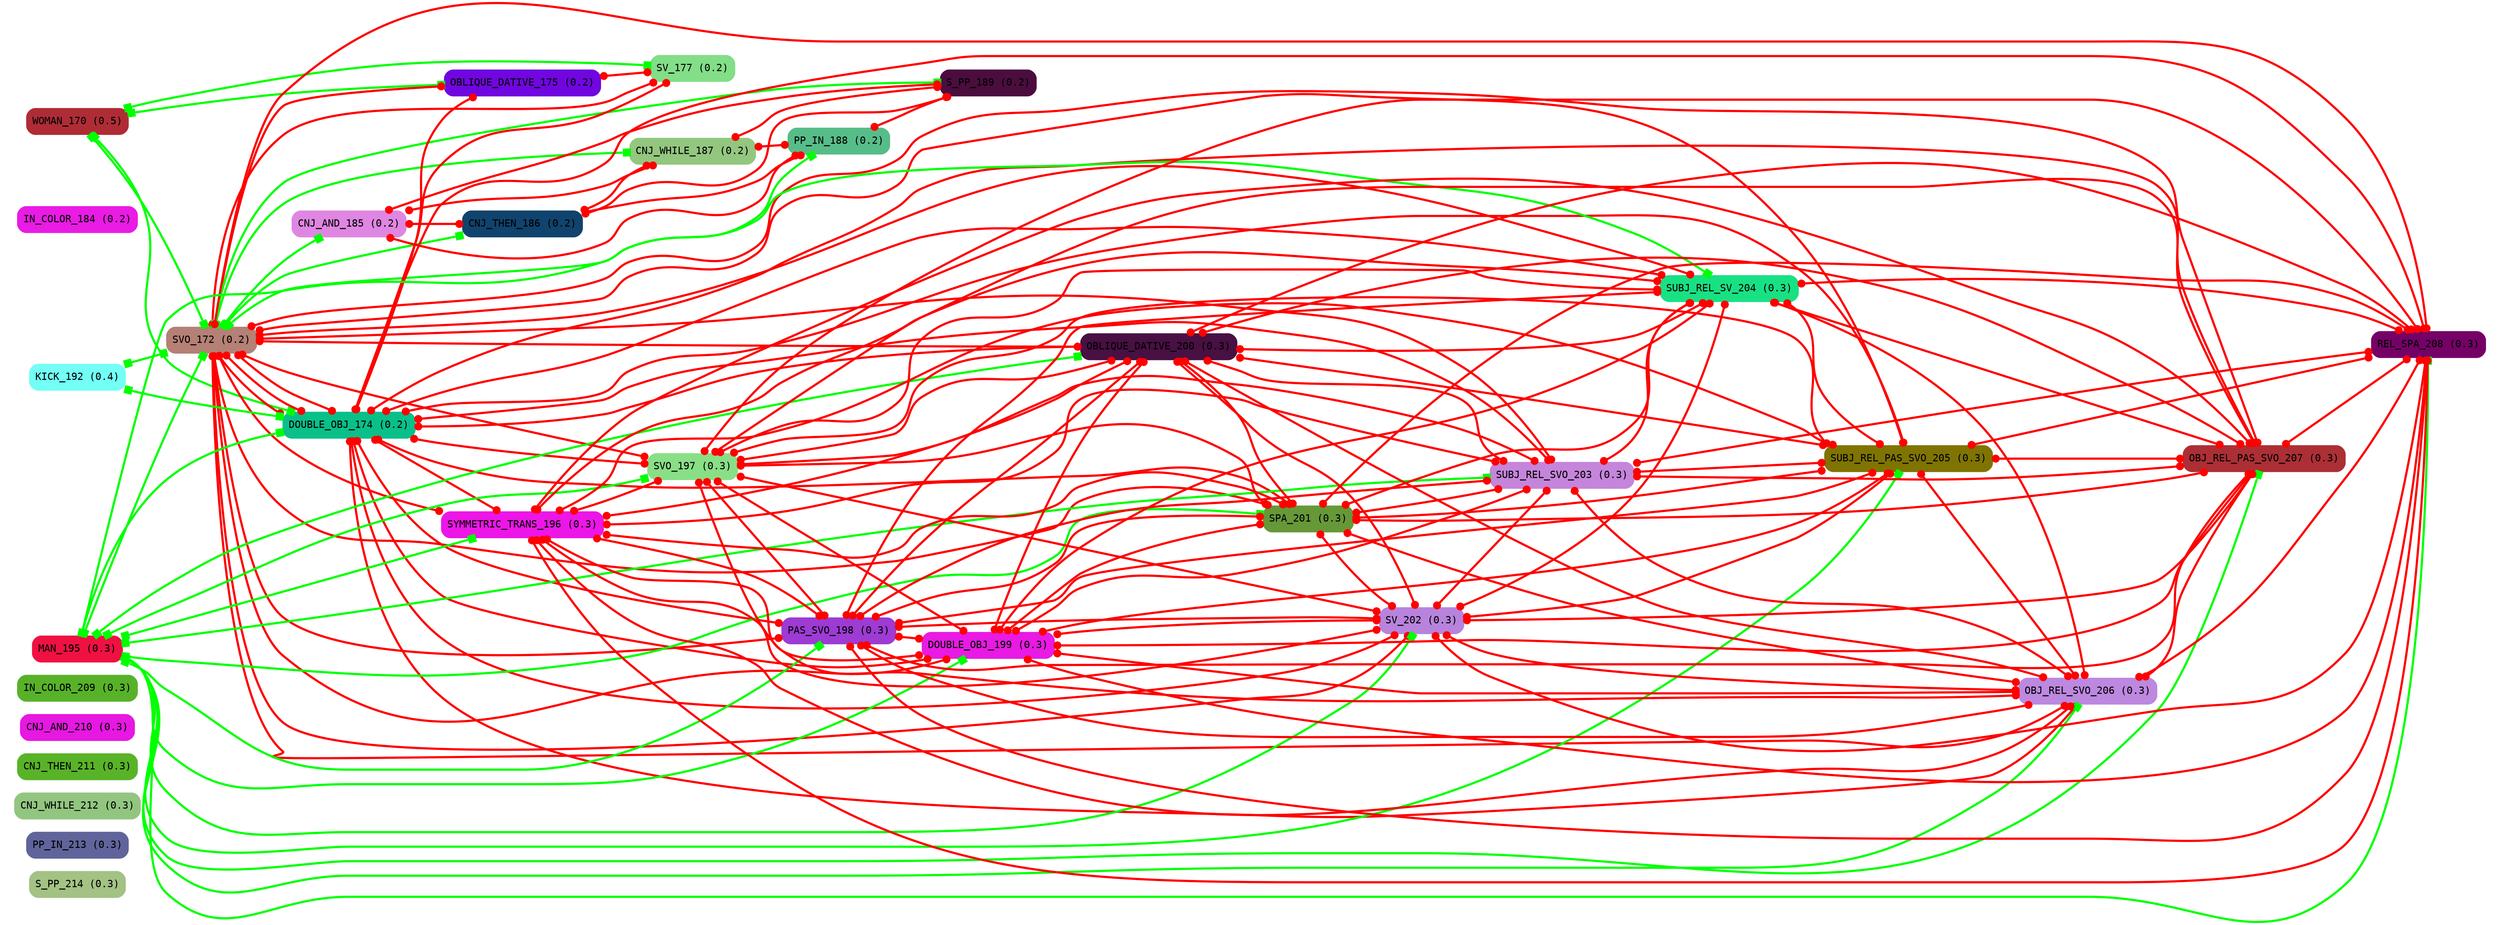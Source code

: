 digraph Grammatical_WM_C_concise {
rankdir=LR;
style=rounded;
labeljust=l;
compound=true;
subgraph cluster_C2_cluster {
color=white;
label="";
fill=white;
WOMAN_170 [shape=box, fontname=consolas, fontsize=14, fillcolor="#af2c36", color="#af2c36", style="filled, rounded", label=<<FONT FACE="consolas">WOMAN_170 (0.5)</FONT>>];
SVO_172 [shape=box, fontname=consolas, fontsize=14, fillcolor="#b58075", color="#b58075", style="filled, rounded", label=<<FONT FACE="consolas">SVO_172 (0.2)</FONT>>];
DOUBLE_OBJ_174 [shape=box, fontname=consolas, fontsize=14, fillcolor="#09c08a", color="#09c08a", style="filled, rounded", label=<<FONT FACE="consolas">DOUBLE_OBJ_174 (0.2)</FONT>>];
OBLIQUE_DATIVE_175 [shape=box, fontname=consolas, fontsize=14, fillcolor="#7006e0", color="#7006e0", style="filled, rounded", label=<<FONT FACE="consolas">OBLIQUE_DATIVE_175 (0.2)</FONT>>];
SV_177 [shape=box, fontname=consolas, fontsize=14, fillcolor="#82de87", color="#82de87", style="filled, rounded", label=<<FONT FACE="consolas">SV_177 (0.2)</FONT>>];
IN_COLOR_184 [shape=box, fontname=consolas, fontsize=14, fillcolor="#e91be4", color="#e91be4", style="filled, rounded", label=<<FONT FACE="consolas">IN_COLOR_184 (0.2)</FONT>>];
CNJ_AND_185 [shape=box, fontname=consolas, fontsize=14, fillcolor="#df86e2", color="#df86e2", style="filled, rounded", label=<<FONT FACE="consolas">CNJ_AND_185 (0.2)</FONT>>];
CNJ_THEN_186 [shape=box, fontname=consolas, fontsize=14, fillcolor="#10436d", color="#10436d", style="filled, rounded", label=<<FONT FACE="consolas">CNJ_THEN_186 (0.2)</FONT>>];
CNJ_WHILE_187 [shape=box, fontname=consolas, fontsize=14, fillcolor="#93c77f", color="#93c77f", style="filled, rounded", label=<<FONT FACE="consolas">CNJ_WHILE_187 (0.2)</FONT>>];
PP_IN_188 [shape=box, fontname=consolas, fontsize=14, fillcolor="#57bd88", color="#57bd88", style="filled, rounded", label=<<FONT FACE="consolas">PP_IN_188 (0.2)</FONT>>];
S_PP_189 [shape=box, fontname=consolas, fontsize=14, fillcolor="#4b0d3e", color="#4b0d3e", style="filled, rounded", label=<<FONT FACE="consolas">S_PP_189 (0.2)</FONT>>];
KICK_192 [shape=box, fontname=consolas, fontsize=14, fillcolor="#73fef6", color="#73fef6", style="filled, rounded", label=<<FONT FACE="consolas">KICK_192 (0.4)</FONT>>];
MAN_195 [shape=box, fontname=consolas, fontsize=14, fillcolor="#ef1142", color="#ef1142", style="filled, rounded", label=<<FONT FACE="consolas">MAN_195 (0.3)</FONT>>];
SYMMETRIC_TRANS_196 [shape=box, fontname=consolas, fontsize=14, fillcolor="#ec16e7", color="#ec16e7", style="filled, rounded", label=<<FONT FACE="consolas">SYMMETRIC_TRANS_196 (0.3)</FONT>>];
SVO_197 [shape=box, fontname=consolas, fontsize=14, fillcolor="#89df86", color="#89df86", style="filled, rounded", label=<<FONT FACE="consolas">SVO_197 (0.3)</FONT>>];
PAS_SVO_198 [shape=box, fontname=consolas, fontsize=14, fillcolor="#9d3bd4", color="#9d3bd4", style="filled, rounded", label=<<FONT FACE="consolas">PAS_SVO_198 (0.3)</FONT>>];
DOUBLE_OBJ_199 [shape=box, fontname=consolas, fontsize=14, fillcolor="#e81ae3", color="#e81ae3", style="filled, rounded", label=<<FONT FACE="consolas">DOUBLE_OBJ_199 (0.3)</FONT>>];
OBLIQUE_DATIVE_200 [shape=box, fontname=consolas, fontsize=14, fillcolor="#481043", color="#481043", style="filled, rounded", label=<<FONT FACE="consolas">OBLIQUE_DATIVE_200 (0.3)</FONT>>];
SPA_201 [shape=box, fontname=consolas, fontsize=14, fillcolor="#669838", color="#669838", style="filled, rounded", label=<<FONT FACE="consolas">SPA_201 (0.3)</FONT>>];
SV_202 [shape=box, fontname=consolas, fontsize=14, fillcolor="#b883dd", color="#b883dd", style="filled, rounded", label=<<FONT FACE="consolas">SV_202 (0.3)</FONT>>];
SUBJ_REL_SVO_203 [shape=box, fontname=consolas, fontsize=14, fillcolor="#c585db", color="#c585db", style="filled, rounded", label=<<FONT FACE="consolas">SUBJ_REL_SVO_203 (0.3)</FONT>>];
SUBJ_REL_SV_204 [shape=box, fontname=consolas, fontsize=14, fillcolor="#18e184", color="#18e184", style="filled, rounded", label=<<FONT FACE="consolas">SUBJ_REL_SV_204 (0.3)</FONT>>];
SUBJ_REL_PAS_SVO_205 [shape=box, fontname=consolas, fontsize=14, fillcolor="#7f7402", color="#7f7402", style="filled, rounded", label=<<FONT FACE="consolas">SUBJ_REL_PAS_SVO_205 (0.3)</FONT>>];
OBJ_REL_SVO_206 [shape=box, fontname=consolas, fontsize=14, fillcolor="#bd88e0", color="#bd88e0", style="filled, rounded", label=<<FONT FACE="consolas">OBJ_REL_SVO_206 (0.3)</FONT>>];
OBJ_REL_PAS_SVO_207 [shape=box, fontname=consolas, fontsize=14, fillcolor="#ac2f35", color="#ac2f35", style="filled, rounded", label=<<FONT FACE="consolas">OBJ_REL_PAS_SVO_207 (0.3)</FONT>>];
REL_SPA_208 [shape=box, fontname=consolas, fontsize=14, fillcolor="#750167", color="#750167", style="filled, rounded", label=<<FONT FACE="consolas">REL_SPA_208 (0.3)</FONT>>];
IN_COLOR_209 [shape=box, fontname=consolas, fontsize=14, fillcolor="#58b229", color="#58b229", style="filled, rounded", label=<<FONT FACE="consolas">IN_COLOR_209 (0.3)</FONT>>];
CNJ_AND_210 [shape=box, fontname=consolas, fontsize=14, fillcolor="#e618e1", color="#e618e1", style="filled, rounded", label=<<FONT FACE="consolas">CNJ_AND_210 (0.3)</FONT>>];
CNJ_THEN_211 [shape=box, fontname=consolas, fontsize=14, fillcolor="#59b328", color="#59b328", style="filled, rounded", label=<<FONT FACE="consolas">CNJ_THEN_211 (0.3)</FONT>>];
CNJ_WHILE_212 [shape=box, fontname=consolas, fontsize=14, fillcolor="#92c680", color="#92c680", style="filled, rounded", label=<<FONT FACE="consolas">CNJ_WHILE_212 (0.3)</FONT>>];
PP_IN_213 [shape=box, fontname=consolas, fontsize=14, fillcolor="#60649a", color="#60649a", style="filled, rounded", label=<<FONT FACE="consolas">PP_IN_213 (0.3)</FONT>>];
S_PP_214 [shape=box, fontname=consolas, fontsize=14, fillcolor="#a3c284", color="#a3c284", style="filled, rounded", label=<<FONT FACE="consolas">S_PP_214 (0.3)</FONT>>];
WOMAN_170 -> SVO_172  [arrowhead=box, splines=spline, color=green, arrowtail=box, dir=both, penwidth=3];
WOMAN_170 -> DOUBLE_OBJ_174  [arrowhead=box, splines=spline, color=green, arrowtail=box, dir=both, penwidth=3];
WOMAN_170 -> OBLIQUE_DATIVE_175  [arrowhead=box, splines=spline, color=green, arrowtail=box, dir=both, penwidth=3];
WOMAN_170 -> SV_177  [arrowhead=box, splines=spline, color=green, arrowtail=box, dir=both, penwidth=3];
KICK_192 -> SVO_172  [arrowhead=box, splines=spline, color=green, arrowtail=box, dir=both, penwidth=3];
KICK_192 -> DOUBLE_OBJ_174  [arrowhead=box, splines=spline, color=green, arrowtail=box, dir=both, penwidth=3];
MAN_195 -> SVO_172  [arrowhead=box, splines=spline, color=green, arrowtail=box, dir=both, penwidth=3];
MAN_195 -> DOUBLE_OBJ_174  [arrowhead=box, splines=spline, color=green, arrowtail=box, dir=both, penwidth=3];
MAN_195 -> SYMMETRIC_TRANS_196  [arrowhead=box, splines=spline, color=green, arrowtail=box, dir=both, penwidth=3];
MAN_195 -> SVO_197  [arrowhead=box, splines=spline, color=green, arrowtail=box, dir=both, penwidth=3];
MAN_195 -> PAS_SVO_198  [arrowhead=box, splines=spline, color=green, arrowtail=box, dir=both, penwidth=3];
MAN_195 -> DOUBLE_OBJ_199  [arrowhead=box, splines=spline, color=green, arrowtail=box, dir=both, penwidth=3];
MAN_195 -> OBLIQUE_DATIVE_200  [arrowhead=box, splines=spline, color=green, arrowtail=box, dir=both, penwidth=3];
MAN_195 -> SPA_201  [arrowhead=box, splines=spline, color=green, arrowtail=box, dir=both, penwidth=3];
MAN_195 -> SV_202  [arrowhead=box, splines=spline, color=green, arrowtail=box, dir=both, penwidth=3];
MAN_195 -> SUBJ_REL_SVO_203  [arrowhead=box, splines=spline, color=green, arrowtail=box, dir=both, penwidth=3];
MAN_195 -> SUBJ_REL_SV_204  [arrowhead=box, splines=spline, color=green, arrowtail=box, dir=both, penwidth=3];
MAN_195 -> SUBJ_REL_PAS_SVO_205  [arrowhead=box, splines=spline, color=green, arrowtail=box, dir=both, penwidth=3];
MAN_195 -> OBJ_REL_SVO_206  [arrowhead=box, splines=spline, color=green, arrowtail=box, dir=both, penwidth=3];
MAN_195 -> OBJ_REL_PAS_SVO_207  [arrowhead=box, splines=spline, color=green, arrowtail=box, dir=both, penwidth=3];
MAN_195 -> REL_SPA_208  [arrowhead=box, splines=spline, color=green, arrowtail=box, dir=both, penwidth=3];
SVO_172 -> CNJ_AND_185  [arrowhead=box, splines=spline, color=green, arrowtail=box, dir=both, penwidth=3];
SVO_172 -> CNJ_THEN_186  [arrowhead=box, splines=spline, color=green, arrowtail=box, dir=both, penwidth=3];
SVO_172 -> CNJ_WHILE_187  [arrowhead=box, splines=spline, color=green, arrowtail=box, dir=both, penwidth=3];
SVO_172 -> PP_IN_188  [arrowhead=box, splines=spline, color=green, arrowtail=box, dir=both, penwidth=3];
SVO_172 -> S_PP_189  [arrowhead=box, splines=spline, color=green, arrowtail=box, dir=both, penwidth=3];
SVO_172 -> DOUBLE_OBJ_174  [arrowhead=dot, splines=spline, color=red, arrowtail=dot, dir=both, penwidth=3];
SVO_172 -> OBLIQUE_DATIVE_175  [arrowhead=dot, splines=spline, color=red, arrowtail=dot, dir=both, penwidth=3];
SVO_172 -> SV_177  [arrowhead=dot, splines=spline, color=red, arrowtail=dot, dir=both, penwidth=3];
DOUBLE_OBJ_174 -> OBLIQUE_DATIVE_175  [arrowhead=dot, splines=spline, color=red, arrowtail=dot, dir=both, penwidth=3];
DOUBLE_OBJ_174 -> SV_177  [arrowhead=dot, splines=spline, color=red, arrowtail=dot, dir=both, penwidth=3];
OBLIQUE_DATIVE_175 -> SV_177  [arrowhead=dot, splines=spline, color=red, arrowtail=dot, dir=both, penwidth=3];
SVO_172 -> DOUBLE_OBJ_174  [arrowhead=dot, splines=spline, color=red, arrowtail=dot, dir=both, penwidth=3];
SVO_172 -> DOUBLE_OBJ_174  [arrowhead=dot, splines=spline, color=red, arrowtail=dot, dir=both, penwidth=3];
SVO_172 -> SYMMETRIC_TRANS_196  [arrowhead=dot, splines=spline, color=red, arrowtail=dot, dir=both, penwidth=3];
SVO_172 -> SVO_197  [arrowhead=dot, splines=spline, color=red, arrowtail=dot, dir=both, penwidth=3];
SVO_172 -> PAS_SVO_198  [arrowhead=dot, splines=spline, color=red, arrowtail=dot, dir=both, penwidth=3];
SVO_172 -> DOUBLE_OBJ_199  [arrowhead=dot, splines=spline, color=red, arrowtail=dot, dir=both, penwidth=3];
SVO_172 -> OBLIQUE_DATIVE_200  [arrowhead=dot, splines=spline, color=red, arrowtail=dot, dir=both, penwidth=3];
SVO_172 -> SPA_201  [arrowhead=dot, splines=spline, color=red, arrowtail=dot, dir=both, penwidth=3];
SVO_172 -> SV_202  [arrowhead=dot, splines=spline, color=red, arrowtail=dot, dir=both, penwidth=3];
SVO_172 -> SUBJ_REL_SVO_203  [arrowhead=dot, splines=spline, color=red, arrowtail=dot, dir=both, penwidth=3];
SVO_172 -> SUBJ_REL_SV_204  [arrowhead=dot, splines=spline, color=red, arrowtail=dot, dir=both, penwidth=3];
SVO_172 -> SUBJ_REL_PAS_SVO_205  [arrowhead=dot, splines=spline, color=red, arrowtail=dot, dir=both, penwidth=3];
SVO_172 -> OBJ_REL_SVO_206  [arrowhead=dot, splines=spline, color=red, arrowtail=dot, dir=both, penwidth=3];
SVO_172 -> OBJ_REL_PAS_SVO_207  [arrowhead=dot, splines=spline, color=red, arrowtail=dot, dir=both, penwidth=3];
SVO_172 -> REL_SPA_208  [arrowhead=dot, splines=spline, color=red, arrowtail=dot, dir=both, penwidth=3];
DOUBLE_OBJ_174 -> SYMMETRIC_TRANS_196  [arrowhead=dot, splines=spline, color=red, arrowtail=dot, dir=both, penwidth=3];
DOUBLE_OBJ_174 -> SVO_197  [arrowhead=dot, splines=spline, color=red, arrowtail=dot, dir=both, penwidth=3];
DOUBLE_OBJ_174 -> PAS_SVO_198  [arrowhead=dot, splines=spline, color=red, arrowtail=dot, dir=both, penwidth=3];
DOUBLE_OBJ_174 -> DOUBLE_OBJ_199  [arrowhead=dot, splines=spline, color=red, arrowtail=dot, dir=both, penwidth=3];
DOUBLE_OBJ_174 -> OBLIQUE_DATIVE_200  [arrowhead=dot, splines=spline, color=red, arrowtail=dot, dir=both, penwidth=3];
DOUBLE_OBJ_174 -> SPA_201  [arrowhead=dot, splines=spline, color=red, arrowtail=dot, dir=both, penwidth=3];
DOUBLE_OBJ_174 -> SV_202  [arrowhead=dot, splines=spline, color=red, arrowtail=dot, dir=both, penwidth=3];
DOUBLE_OBJ_174 -> SUBJ_REL_SVO_203  [arrowhead=dot, splines=spline, color=red, arrowtail=dot, dir=both, penwidth=3];
DOUBLE_OBJ_174 -> SUBJ_REL_SV_204  [arrowhead=dot, splines=spline, color=red, arrowtail=dot, dir=both, penwidth=3];
DOUBLE_OBJ_174 -> SUBJ_REL_PAS_SVO_205  [arrowhead=dot, splines=spline, color=red, arrowtail=dot, dir=both, penwidth=3];
DOUBLE_OBJ_174 -> OBJ_REL_SVO_206  [arrowhead=dot, splines=spline, color=red, arrowtail=dot, dir=both, penwidth=3];
DOUBLE_OBJ_174 -> OBJ_REL_PAS_SVO_207  [arrowhead=dot, splines=spline, color=red, arrowtail=dot, dir=both, penwidth=3];
DOUBLE_OBJ_174 -> REL_SPA_208  [arrowhead=dot, splines=spline, color=red, arrowtail=dot, dir=both, penwidth=3];
SYMMETRIC_TRANS_196 -> SVO_197  [arrowhead=dot, splines=spline, color=red, arrowtail=dot, dir=both, penwidth=3];
SYMMETRIC_TRANS_196 -> PAS_SVO_198  [arrowhead=dot, splines=spline, color=red, arrowtail=dot, dir=both, penwidth=3];
SYMMETRIC_TRANS_196 -> DOUBLE_OBJ_199  [arrowhead=dot, splines=spline, color=red, arrowtail=dot, dir=both, penwidth=3];
SYMMETRIC_TRANS_196 -> OBLIQUE_DATIVE_200  [arrowhead=dot, splines=spline, color=red, arrowtail=dot, dir=both, penwidth=3];
SYMMETRIC_TRANS_196 -> SPA_201  [arrowhead=dot, splines=spline, color=red, arrowtail=dot, dir=both, penwidth=3];
SYMMETRIC_TRANS_196 -> SV_202  [arrowhead=dot, splines=spline, color=red, arrowtail=dot, dir=both, penwidth=3];
SYMMETRIC_TRANS_196 -> SUBJ_REL_SVO_203  [arrowhead=dot, splines=spline, color=red, arrowtail=dot, dir=both, penwidth=3];
SYMMETRIC_TRANS_196 -> SUBJ_REL_SV_204  [arrowhead=dot, splines=spline, color=red, arrowtail=dot, dir=both, penwidth=3];
SYMMETRIC_TRANS_196 -> SUBJ_REL_PAS_SVO_205  [arrowhead=dot, splines=spline, color=red, arrowtail=dot, dir=both, penwidth=3];
SYMMETRIC_TRANS_196 -> OBJ_REL_SVO_206  [arrowhead=dot, splines=spline, color=red, arrowtail=dot, dir=both, penwidth=3];
SYMMETRIC_TRANS_196 -> OBJ_REL_PAS_SVO_207  [arrowhead=dot, splines=spline, color=red, arrowtail=dot, dir=both, penwidth=3];
SYMMETRIC_TRANS_196 -> REL_SPA_208  [arrowhead=dot, splines=spline, color=red, arrowtail=dot, dir=both, penwidth=3];
SVO_197 -> PAS_SVO_198  [arrowhead=dot, splines=spline, color=red, arrowtail=dot, dir=both, penwidth=3];
SVO_197 -> DOUBLE_OBJ_199  [arrowhead=dot, splines=spline, color=red, arrowtail=dot, dir=both, penwidth=3];
SVO_197 -> OBLIQUE_DATIVE_200  [arrowhead=dot, splines=spline, color=red, arrowtail=dot, dir=both, penwidth=3];
SVO_197 -> SPA_201  [arrowhead=dot, splines=spline, color=red, arrowtail=dot, dir=both, penwidth=3];
SVO_197 -> SV_202  [arrowhead=dot, splines=spline, color=red, arrowtail=dot, dir=both, penwidth=3];
SVO_197 -> SUBJ_REL_SVO_203  [arrowhead=dot, splines=spline, color=red, arrowtail=dot, dir=both, penwidth=3];
SVO_197 -> SUBJ_REL_SV_204  [arrowhead=dot, splines=spline, color=red, arrowtail=dot, dir=both, penwidth=3];
SVO_197 -> SUBJ_REL_PAS_SVO_205  [arrowhead=dot, splines=spline, color=red, arrowtail=dot, dir=both, penwidth=3];
SVO_197 -> OBJ_REL_SVO_206  [arrowhead=dot, splines=spline, color=red, arrowtail=dot, dir=both, penwidth=3];
SVO_197 -> OBJ_REL_PAS_SVO_207  [arrowhead=dot, splines=spline, color=red, arrowtail=dot, dir=both, penwidth=3];
SVO_197 -> REL_SPA_208  [arrowhead=dot, splines=spline, color=red, arrowtail=dot, dir=both, penwidth=3];
PAS_SVO_198 -> DOUBLE_OBJ_199  [arrowhead=dot, splines=spline, color=red, arrowtail=dot, dir=both, penwidth=3];
PAS_SVO_198 -> OBLIQUE_DATIVE_200  [arrowhead=dot, splines=spline, color=red, arrowtail=dot, dir=both, penwidth=3];
PAS_SVO_198 -> SPA_201  [arrowhead=dot, splines=spline, color=red, arrowtail=dot, dir=both, penwidth=3];
PAS_SVO_198 -> SV_202  [arrowhead=dot, splines=spline, color=red, arrowtail=dot, dir=both, penwidth=3];
PAS_SVO_198 -> SUBJ_REL_SVO_203  [arrowhead=dot, splines=spline, color=red, arrowtail=dot, dir=both, penwidth=3];
PAS_SVO_198 -> SUBJ_REL_SV_204  [arrowhead=dot, splines=spline, color=red, arrowtail=dot, dir=both, penwidth=3];
PAS_SVO_198 -> SUBJ_REL_PAS_SVO_205  [arrowhead=dot, splines=spline, color=red, arrowtail=dot, dir=both, penwidth=3];
PAS_SVO_198 -> OBJ_REL_SVO_206  [arrowhead=dot, splines=spline, color=red, arrowtail=dot, dir=both, penwidth=3];
PAS_SVO_198 -> OBJ_REL_PAS_SVO_207  [arrowhead=dot, splines=spline, color=red, arrowtail=dot, dir=both, penwidth=3];
PAS_SVO_198 -> REL_SPA_208  [arrowhead=dot, splines=spline, color=red, arrowtail=dot, dir=both, penwidth=3];
DOUBLE_OBJ_199 -> OBLIQUE_DATIVE_200  [arrowhead=dot, splines=spline, color=red, arrowtail=dot, dir=both, penwidth=3];
DOUBLE_OBJ_199 -> SPA_201  [arrowhead=dot, splines=spline, color=red, arrowtail=dot, dir=both, penwidth=3];
DOUBLE_OBJ_199 -> SV_202  [arrowhead=dot, splines=spline, color=red, arrowtail=dot, dir=both, penwidth=3];
DOUBLE_OBJ_199 -> SUBJ_REL_SVO_203  [arrowhead=dot, splines=spline, color=red, arrowtail=dot, dir=both, penwidth=3];
DOUBLE_OBJ_199 -> SUBJ_REL_SV_204  [arrowhead=dot, splines=spline, color=red, arrowtail=dot, dir=both, penwidth=3];
DOUBLE_OBJ_199 -> SUBJ_REL_PAS_SVO_205  [arrowhead=dot, splines=spline, color=red, arrowtail=dot, dir=both, penwidth=3];
DOUBLE_OBJ_199 -> OBJ_REL_SVO_206  [arrowhead=dot, splines=spline, color=red, arrowtail=dot, dir=both, penwidth=3];
DOUBLE_OBJ_199 -> OBJ_REL_PAS_SVO_207  [arrowhead=dot, splines=spline, color=red, arrowtail=dot, dir=both, penwidth=3];
DOUBLE_OBJ_199 -> REL_SPA_208  [arrowhead=dot, splines=spline, color=red, arrowtail=dot, dir=both, penwidth=3];
OBLIQUE_DATIVE_200 -> SPA_201  [arrowhead=dot, splines=spline, color=red, arrowtail=dot, dir=both, penwidth=3];
OBLIQUE_DATIVE_200 -> SV_202  [arrowhead=dot, splines=spline, color=red, arrowtail=dot, dir=both, penwidth=3];
OBLIQUE_DATIVE_200 -> SUBJ_REL_SVO_203  [arrowhead=dot, splines=spline, color=red, arrowtail=dot, dir=both, penwidth=3];
OBLIQUE_DATIVE_200 -> SUBJ_REL_SV_204  [arrowhead=dot, splines=spline, color=red, arrowtail=dot, dir=both, penwidth=3];
OBLIQUE_DATIVE_200 -> SUBJ_REL_PAS_SVO_205  [arrowhead=dot, splines=spline, color=red, arrowtail=dot, dir=both, penwidth=3];
OBLIQUE_DATIVE_200 -> OBJ_REL_SVO_206  [arrowhead=dot, splines=spline, color=red, arrowtail=dot, dir=both, penwidth=3];
OBLIQUE_DATIVE_200 -> OBJ_REL_PAS_SVO_207  [arrowhead=dot, splines=spline, color=red, arrowtail=dot, dir=both, penwidth=3];
OBLIQUE_DATIVE_200 -> REL_SPA_208  [arrowhead=dot, splines=spline, color=red, arrowtail=dot, dir=both, penwidth=3];
SPA_201 -> SV_202  [arrowhead=dot, splines=spline, color=red, arrowtail=dot, dir=both, penwidth=3];
SPA_201 -> SUBJ_REL_SVO_203  [arrowhead=dot, splines=spline, color=red, arrowtail=dot, dir=both, penwidth=3];
SPA_201 -> SUBJ_REL_SV_204  [arrowhead=dot, splines=spline, color=red, arrowtail=dot, dir=both, penwidth=3];
SPA_201 -> SUBJ_REL_PAS_SVO_205  [arrowhead=dot, splines=spline, color=red, arrowtail=dot, dir=both, penwidth=3];
SPA_201 -> OBJ_REL_SVO_206  [arrowhead=dot, splines=spline, color=red, arrowtail=dot, dir=both, penwidth=3];
SPA_201 -> OBJ_REL_PAS_SVO_207  [arrowhead=dot, splines=spline, color=red, arrowtail=dot, dir=both, penwidth=3];
SPA_201 -> REL_SPA_208  [arrowhead=dot, splines=spline, color=red, arrowtail=dot, dir=both, penwidth=3];
SV_202 -> SUBJ_REL_SVO_203  [arrowhead=dot, splines=spline, color=red, arrowtail=dot, dir=both, penwidth=3];
SV_202 -> SUBJ_REL_SV_204  [arrowhead=dot, splines=spline, color=red, arrowtail=dot, dir=both, penwidth=3];
SV_202 -> SUBJ_REL_PAS_SVO_205  [arrowhead=dot, splines=spline, color=red, arrowtail=dot, dir=both, penwidth=3];
SV_202 -> OBJ_REL_SVO_206  [arrowhead=dot, splines=spline, color=red, arrowtail=dot, dir=both, penwidth=3];
SV_202 -> OBJ_REL_PAS_SVO_207  [arrowhead=dot, splines=spline, color=red, arrowtail=dot, dir=both, penwidth=3];
SV_202 -> REL_SPA_208  [arrowhead=dot, splines=spline, color=red, arrowtail=dot, dir=both, penwidth=3];
SUBJ_REL_SVO_203 -> SUBJ_REL_SV_204  [arrowhead=dot, splines=spline, color=red, arrowtail=dot, dir=both, penwidth=3];
SUBJ_REL_SVO_203 -> SUBJ_REL_PAS_SVO_205  [arrowhead=dot, splines=spline, color=red, arrowtail=dot, dir=both, penwidth=3];
SUBJ_REL_SVO_203 -> OBJ_REL_SVO_206  [arrowhead=dot, splines=spline, color=red, arrowtail=dot, dir=both, penwidth=3];
SUBJ_REL_SVO_203 -> OBJ_REL_PAS_SVO_207  [arrowhead=dot, splines=spline, color=red, arrowtail=dot, dir=both, penwidth=3];
SUBJ_REL_SVO_203 -> REL_SPA_208  [arrowhead=dot, splines=spline, color=red, arrowtail=dot, dir=both, penwidth=3];
SUBJ_REL_SV_204 -> SUBJ_REL_PAS_SVO_205  [arrowhead=dot, splines=spline, color=red, arrowtail=dot, dir=both, penwidth=3];
SUBJ_REL_SV_204 -> OBJ_REL_SVO_206  [arrowhead=dot, splines=spline, color=red, arrowtail=dot, dir=both, penwidth=3];
SUBJ_REL_SV_204 -> OBJ_REL_PAS_SVO_207  [arrowhead=dot, splines=spline, color=red, arrowtail=dot, dir=both, penwidth=3];
SUBJ_REL_SV_204 -> REL_SPA_208  [arrowhead=dot, splines=spline, color=red, arrowtail=dot, dir=both, penwidth=3];
SUBJ_REL_PAS_SVO_205 -> OBJ_REL_SVO_206  [arrowhead=dot, splines=spline, color=red, arrowtail=dot, dir=both, penwidth=3];
SUBJ_REL_PAS_SVO_205 -> OBJ_REL_PAS_SVO_207  [arrowhead=dot, splines=spline, color=red, arrowtail=dot, dir=both, penwidth=3];
SUBJ_REL_PAS_SVO_205 -> REL_SPA_208  [arrowhead=dot, splines=spline, color=red, arrowtail=dot, dir=both, penwidth=3];
OBJ_REL_SVO_206 -> OBJ_REL_PAS_SVO_207  [arrowhead=dot, splines=spline, color=red, arrowtail=dot, dir=both, penwidth=3];
OBJ_REL_SVO_206 -> REL_SPA_208  [arrowhead=dot, splines=spline, color=red, arrowtail=dot, dir=both, penwidth=3];
OBJ_REL_PAS_SVO_207 -> REL_SPA_208  [arrowhead=dot, splines=spline, color=red, arrowtail=dot, dir=both, penwidth=3];
CNJ_AND_185 -> CNJ_THEN_186  [arrowhead=dot, splines=spline, color=red, arrowtail=dot, dir=both, penwidth=3];
CNJ_AND_185 -> CNJ_WHILE_187  [arrowhead=dot, splines=spline, color=red, arrowtail=dot, dir=both, penwidth=3];
CNJ_AND_185 -> PP_IN_188  [arrowhead=dot, splines=spline, color=red, arrowtail=dot, dir=both, penwidth=3];
CNJ_AND_185 -> S_PP_189  [arrowhead=dot, splines=spline, color=red, arrowtail=dot, dir=both, penwidth=3];
CNJ_THEN_186 -> CNJ_WHILE_187  [arrowhead=dot, splines=spline, color=red, arrowtail=dot, dir=both, penwidth=3];
CNJ_THEN_186 -> PP_IN_188  [arrowhead=dot, splines=spline, color=red, arrowtail=dot, dir=both, penwidth=3];
CNJ_THEN_186 -> S_PP_189  [arrowhead=dot, splines=spline, color=red, arrowtail=dot, dir=both, penwidth=3];
CNJ_WHILE_187 -> PP_IN_188  [arrowhead=dot, splines=spline, color=red, arrowtail=dot, dir=both, penwidth=3];
CNJ_WHILE_187 -> S_PP_189  [arrowhead=dot, splines=spline, color=red, arrowtail=dot, dir=both, penwidth=3];
PP_IN_188 -> S_PP_189  [arrowhead=dot, splines=spline, color=red, arrowtail=dot, dir=both, penwidth=3];
}

}

